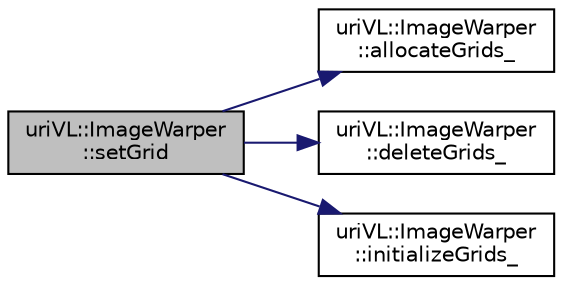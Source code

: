 digraph "uriVL::ImageWarper::setGrid"
{
  edge [fontname="Helvetica",fontsize="10",labelfontname="Helvetica",labelfontsize="10"];
  node [fontname="Helvetica",fontsize="10",shape=record];
  rankdir="LR";
  Node1 [label="uriVL::ImageWarper\l::setGrid",height=0.2,width=0.4,color="black", fillcolor="grey75", style="filled", fontcolor="black"];
  Node1 -> Node2 [color="midnightblue",fontsize="10",style="solid",fontname="Helvetica"];
  Node2 [label="uriVL::ImageWarper\l::allocateGrids_",height=0.2,width=0.4,color="black", fillcolor="white", style="filled",URL="$classuriVL_1_1ImageWarper.html#a8c28aded2bc2870b15e7749e95d8036f",tooltip="Allocates new grids of points at the (pre-approved) dimensions. "];
  Node1 -> Node3 [color="midnightblue",fontsize="10",style="solid",fontname="Helvetica"];
  Node3 [label="uriVL::ImageWarper\l::deleteGrids_",height=0.2,width=0.4,color="black", fillcolor="white", style="filled",URL="$classuriVL_1_1ImageWarper.html#ac666c8e900880e22df133a59678437b9",tooltip="Deletes the pre-allocates grids of points (grid resize or destruction) "];
  Node1 -> Node4 [color="midnightblue",fontsize="10",style="solid",fontname="Helvetica"];
  Node4 [label="uriVL::ImageWarper\l::initializeGrids_",height=0.2,width=0.4,color="black", fillcolor="white", style="filled",URL="$classuriVL_1_1ImageWarper.html#a551398c091602c441581fa4ba8b301ba",tooltip="Initializes the grids once its dimensions and that of the image are known. "];
}
